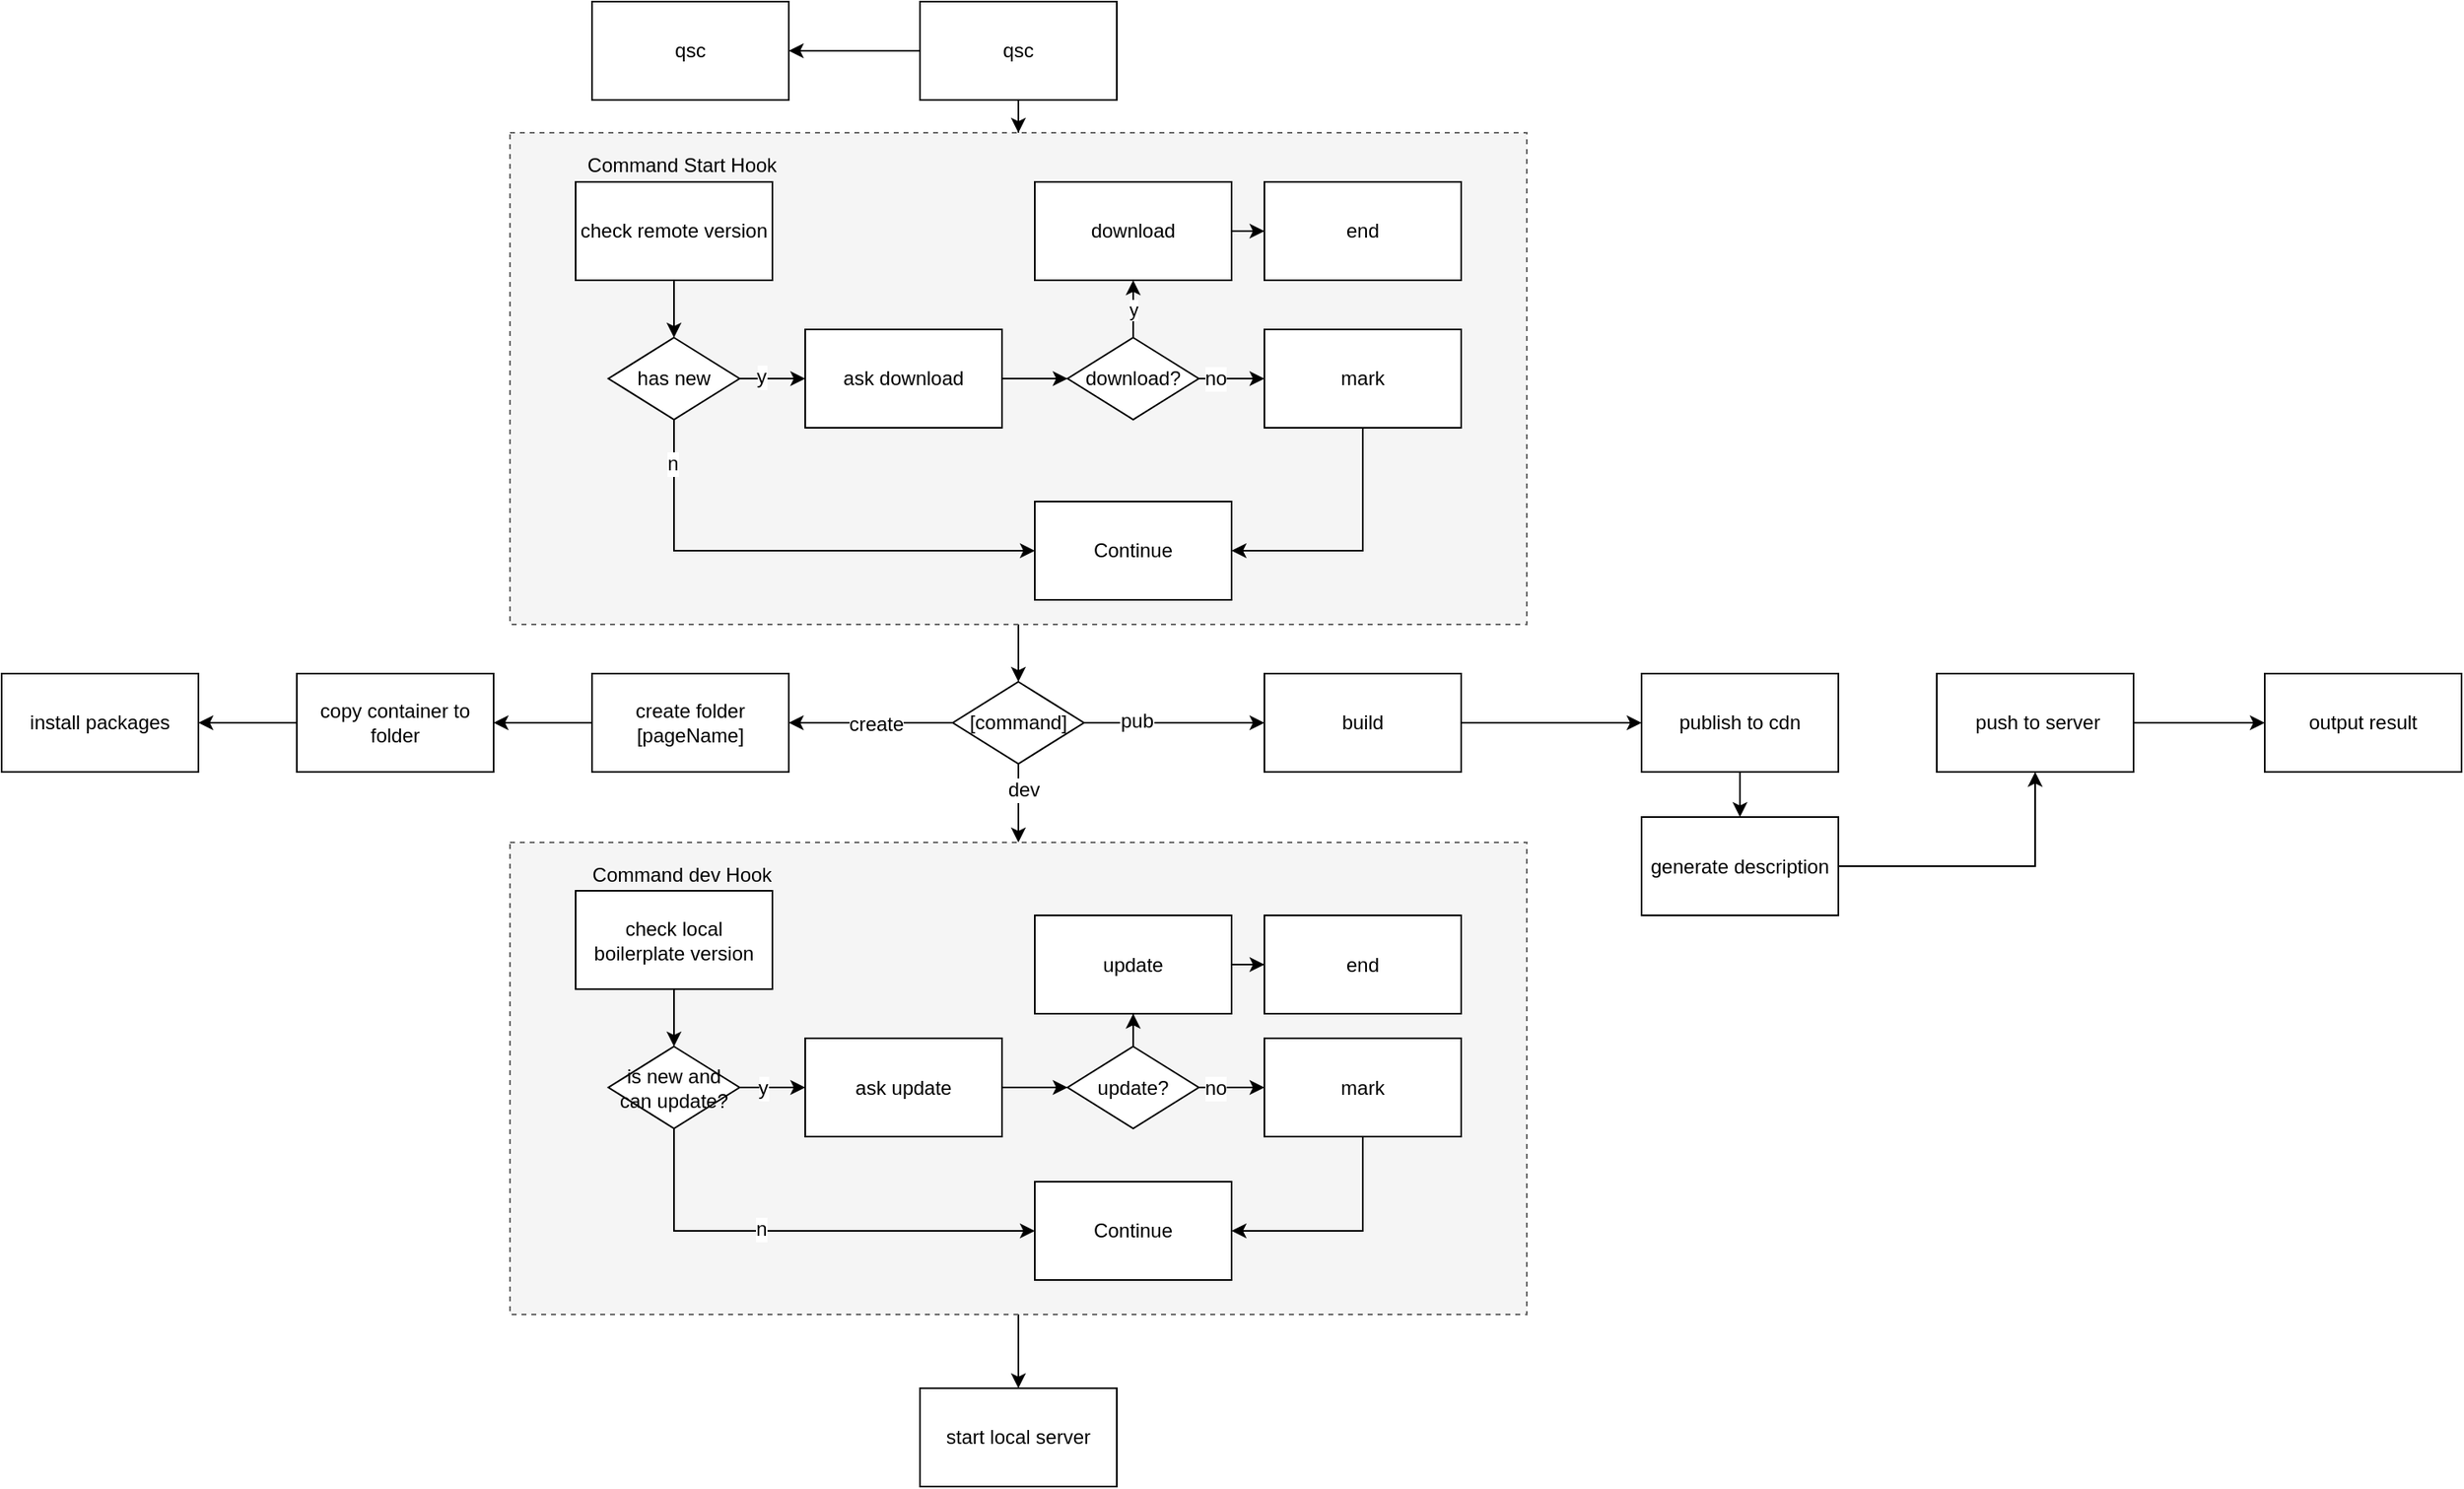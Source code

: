 <mxfile version="10.5.8" type="github"><diagram id="9HnD1wwJUqDl5QKhuVjT" name="Page-1"><mxGraphModel dx="1626" dy="520" grid="1" gridSize="10" guides="1" tooltips="1" connect="1" arrows="1" fold="1" page="1" pageScale="1" pageWidth="827" pageHeight="1169" math="0" shadow="0"><root><mxCell id="0"/><mxCell id="1" parent="0"/><mxCell id="zM5ZzbfLvYqRTOSYKwX8-62" value="" style="edgeStyle=orthogonalEdgeStyle;rounded=0;orthogonalLoop=1;jettySize=auto;html=1;" edge="1" parent="1" source="zM5ZzbfLvYqRTOSYKwX8-7" target="zM5ZzbfLvYqRTOSYKwX8-10"><mxGeometry relative="1" as="geometry"/></mxCell><mxCell id="zM5ZzbfLvYqRTOSYKwX8-7" value="copy container to folder" style="rounded=0;whiteSpace=wrap;html=1;" vertex="1" parent="1"><mxGeometry x="-50" y="680" width="120" height="60" as="geometry"/></mxCell><mxCell id="zM5ZzbfLvYqRTOSYKwX8-10" value="install packages" style="rounded=0;whiteSpace=wrap;html=1;" vertex="1" parent="1"><mxGeometry x="-230" y="680" width="120" height="60" as="geometry"/></mxCell><mxCell id="zM5ZzbfLvYqRTOSYKwX8-49" style="edgeStyle=orthogonalEdgeStyle;rounded=0;orthogonalLoop=1;jettySize=auto;html=1;" edge="1" parent="1" source="zM5ZzbfLvYqRTOSYKwX8-19" target="zM5ZzbfLvYqRTOSYKwX8-36"><mxGeometry relative="1" as="geometry"/></mxCell><mxCell id="zM5ZzbfLvYqRTOSYKwX8-52" value="" style="edgeStyle=orthogonalEdgeStyle;rounded=0;orthogonalLoop=1;jettySize=auto;html=1;" edge="1" parent="1" source="zM5ZzbfLvYqRTOSYKwX8-19" target="zM5ZzbfLvYqRTOSYKwX8-51"><mxGeometry relative="1" as="geometry"/></mxCell><mxCell id="zM5ZzbfLvYqRTOSYKwX8-19" value="qsc" style="rounded=0;whiteSpace=wrap;html=1;" vertex="1" parent="1"><mxGeometry x="330" y="270" width="120" height="60" as="geometry"/></mxCell><mxCell id="zM5ZzbfLvYqRTOSYKwX8-51" value="qsc" style="rounded=0;whiteSpace=wrap;html=1;" vertex="1" parent="1"><mxGeometry x="130" y="270" width="120" height="60" as="geometry"/></mxCell><mxCell id="zM5ZzbfLvYqRTOSYKwX8-23" style="edgeStyle=orthogonalEdgeStyle;rounded=0;orthogonalLoop=1;jettySize=auto;html=1;" edge="1" parent="1" source="zM5ZzbfLvYqRTOSYKwX8-20" target="zM5ZzbfLvYqRTOSYKwX8-22"><mxGeometry relative="1" as="geometry"/></mxCell><mxCell id="zM5ZzbfLvYqRTOSYKwX8-24" value="create" style="text;html=1;resizable=0;points=[];align=center;verticalAlign=middle;labelBackgroundColor=#ffffff;" vertex="1" connectable="0" parent="zM5ZzbfLvYqRTOSYKwX8-23"><mxGeometry x="-0.06" y="1" relative="1" as="geometry"><mxPoint as="offset"/></mxGeometry></mxCell><mxCell id="zM5ZzbfLvYqRTOSYKwX8-56" style="edgeStyle=orthogonalEdgeStyle;rounded=0;orthogonalLoop=1;jettySize=auto;html=1;" edge="1" parent="1" source="zM5ZzbfLvYqRTOSYKwX8-20" target="zM5ZzbfLvYqRTOSYKwX8-63"><mxGeometry relative="1" as="geometry"><mxPoint x="390" y="780" as="targetPoint"/></mxGeometry></mxCell><mxCell id="zM5ZzbfLvYqRTOSYKwX8-57" value="dev" style="text;html=1;resizable=0;points=[];align=center;verticalAlign=middle;labelBackgroundColor=#ffffff;" vertex="1" connectable="0" parent="zM5ZzbfLvYqRTOSYKwX8-56"><mxGeometry x="-0.333" y="3" relative="1" as="geometry"><mxPoint as="offset"/></mxGeometry></mxCell><mxCell id="zM5ZzbfLvYqRTOSYKwX8-90" value="" style="edgeStyle=orthogonalEdgeStyle;rounded=0;orthogonalLoop=1;jettySize=auto;html=1;" edge="1" parent="1" source="zM5ZzbfLvYqRTOSYKwX8-20" target="zM5ZzbfLvYqRTOSYKwX8-91"><mxGeometry relative="1" as="geometry"><mxPoint x="510" y="710" as="targetPoint"/></mxGeometry></mxCell><mxCell id="zM5ZzbfLvYqRTOSYKwX8-92" value="pub" style="text;html=1;resizable=0;points=[];align=center;verticalAlign=middle;labelBackgroundColor=#ffffff;" vertex="1" connectable="0" parent="zM5ZzbfLvYqRTOSYKwX8-90"><mxGeometry x="-0.753" y="1" relative="1" as="geometry"><mxPoint x="18" as="offset"/></mxGeometry></mxCell><mxCell id="zM5ZzbfLvYqRTOSYKwX8-20" value="[command]" style="rhombus;whiteSpace=wrap;html=1;" vertex="1" parent="1"><mxGeometry x="350" y="685" width="80" height="50" as="geometry"/></mxCell><mxCell id="zM5ZzbfLvYqRTOSYKwX8-53" style="edgeStyle=orthogonalEdgeStyle;rounded=0;orthogonalLoop=1;jettySize=auto;html=1;" edge="1" parent="1" source="zM5ZzbfLvYqRTOSYKwX8-22" target="zM5ZzbfLvYqRTOSYKwX8-7"><mxGeometry relative="1" as="geometry"/></mxCell><mxCell id="zM5ZzbfLvYqRTOSYKwX8-22" value="create folder [pageName]" style="rounded=0;whiteSpace=wrap;html=1;" vertex="1" parent="1"><mxGeometry x="130" y="680" width="120" height="60" as="geometry"/></mxCell><mxCell id="zM5ZzbfLvYqRTOSYKwX8-40" style="edgeStyle=orthogonalEdgeStyle;rounded=0;orthogonalLoop=1;jettySize=auto;html=1;" edge="1" parent="1" source="zM5ZzbfLvYqRTOSYKwX8-36" target="zM5ZzbfLvYqRTOSYKwX8-20"><mxGeometry relative="1" as="geometry"/></mxCell><mxCell id="zM5ZzbfLvYqRTOSYKwX8-36" value="" style="rounded=0;whiteSpace=wrap;html=1;fillColor=#f5f5f5;strokeColor=#666666;fontColor=#333333;dashed=1;" vertex="1" parent="1"><mxGeometry x="80" y="350" width="620" height="300" as="geometry"/></mxCell><mxCell id="zM5ZzbfLvYqRTOSYKwX8-32" style="edgeStyle=orthogonalEdgeStyle;rounded=0;orthogonalLoop=1;jettySize=auto;html=1;" edge="1" parent="1" source="zM5ZzbfLvYqRTOSYKwX8-29" target="zM5ZzbfLvYqRTOSYKwX8-31"><mxGeometry relative="1" as="geometry"/></mxCell><mxCell id="zM5ZzbfLvYqRTOSYKwX8-29" value="check remote version" style="rounded=0;whiteSpace=wrap;html=1;" vertex="1" parent="1"><mxGeometry x="120" y="380" width="120" height="60" as="geometry"/></mxCell><mxCell id="zM5ZzbfLvYqRTOSYKwX8-34" value="" style="edgeStyle=orthogonalEdgeStyle;rounded=0;orthogonalLoop=1;jettySize=auto;html=1;" edge="1" parent="1" source="zM5ZzbfLvYqRTOSYKwX8-31" target="zM5ZzbfLvYqRTOSYKwX8-33"><mxGeometry relative="1" as="geometry"/></mxCell><mxCell id="zM5ZzbfLvYqRTOSYKwX8-81" value="y" style="text;html=1;resizable=0;points=[];align=center;verticalAlign=middle;labelBackgroundColor=#ffffff;" vertex="1" connectable="0" parent="zM5ZzbfLvYqRTOSYKwX8-34"><mxGeometry x="-0.35" y="1" relative="1" as="geometry"><mxPoint as="offset"/></mxGeometry></mxCell><mxCell id="zM5ZzbfLvYqRTOSYKwX8-79" style="edgeStyle=orthogonalEdgeStyle;rounded=0;orthogonalLoop=1;jettySize=auto;html=1;entryX=0;entryY=0.5;entryDx=0;entryDy=0;" edge="1" parent="1" source="zM5ZzbfLvYqRTOSYKwX8-31" target="zM5ZzbfLvYqRTOSYKwX8-41"><mxGeometry relative="1" as="geometry"><Array as="points"><mxPoint x="180" y="605"/></Array></mxGeometry></mxCell><mxCell id="zM5ZzbfLvYqRTOSYKwX8-80" value="n" style="text;html=1;resizable=0;points=[];align=center;verticalAlign=middle;labelBackgroundColor=#ffffff;" vertex="1" connectable="0" parent="zM5ZzbfLvYqRTOSYKwX8-79"><mxGeometry x="-0.82" y="-1" relative="1" as="geometry"><mxPoint as="offset"/></mxGeometry></mxCell><mxCell id="zM5ZzbfLvYqRTOSYKwX8-31" value="has new" style="rhombus;whiteSpace=wrap;html=1;" vertex="1" parent="1"><mxGeometry x="140" y="475" width="80" height="50" as="geometry"/></mxCell><mxCell id="zM5ZzbfLvYqRTOSYKwX8-33" value="ask download" style="rounded=0;whiteSpace=wrap;html=1;" vertex="1" parent="1"><mxGeometry x="260" y="470" width="120" height="60" as="geometry"/></mxCell><mxCell id="zM5ZzbfLvYqRTOSYKwX8-47" value="y" style="edgeStyle=orthogonalEdgeStyle;rounded=0;orthogonalLoop=1;jettySize=auto;html=1;" edge="1" parent="1" source="zM5ZzbfLvYqRTOSYKwX8-38" target="zM5ZzbfLvYqRTOSYKwX8-46"><mxGeometry relative="1" as="geometry"/></mxCell><mxCell id="zM5ZzbfLvYqRTOSYKwX8-38" value="download?" style="rhombus;whiteSpace=wrap;html=1;" vertex="1" parent="1"><mxGeometry x="420" y="475" width="80" height="50" as="geometry"/></mxCell><mxCell id="zM5ZzbfLvYqRTOSYKwX8-41" value="Continue" style="rounded=0;whiteSpace=wrap;html=1;" vertex="1" parent="1"><mxGeometry x="400" y="575" width="120" height="60" as="geometry"/></mxCell><mxCell id="zM5ZzbfLvYqRTOSYKwX8-42" value="" style="endArrow=classic;html=1;exitX=1;exitY=0.5;exitDx=0;exitDy=0;" edge="1" parent="1" source="zM5ZzbfLvYqRTOSYKwX8-33" target="zM5ZzbfLvYqRTOSYKwX8-38"><mxGeometry width="50" height="50" relative="1" as="geometry"><mxPoint x="400" y="435" as="sourcePoint"/><mxPoint x="450" y="385" as="targetPoint"/></mxGeometry></mxCell><mxCell id="zM5ZzbfLvYqRTOSYKwX8-43" value="" style="endArrow=classic;html=1;" edge="1" parent="1" source="zM5ZzbfLvYqRTOSYKwX8-38" target="zM5ZzbfLvYqRTOSYKwX8-83"><mxGeometry width="50" height="50" relative="1" as="geometry"><mxPoint x="390" y="510" as="sourcePoint"/><mxPoint x="430" y="510" as="targetPoint"/></mxGeometry></mxCell><mxCell id="zM5ZzbfLvYqRTOSYKwX8-44" value="no" style="text;html=1;resizable=0;points=[];align=center;verticalAlign=middle;labelBackgroundColor=#ffffff;" vertex="1" connectable="0" parent="zM5ZzbfLvYqRTOSYKwX8-43"><mxGeometry x="-0.4" y="2" relative="1" as="geometry"><mxPoint x="-2" y="2" as="offset"/></mxGeometry></mxCell><mxCell id="zM5ZzbfLvYqRTOSYKwX8-45" value="end" style="rounded=0;whiteSpace=wrap;html=1;" vertex="1" parent="1"><mxGeometry x="540" y="380" width="120" height="60" as="geometry"/></mxCell><mxCell id="zM5ZzbfLvYqRTOSYKwX8-48" style="edgeStyle=orthogonalEdgeStyle;rounded=0;orthogonalLoop=1;jettySize=auto;html=1;" edge="1" parent="1" source="zM5ZzbfLvYqRTOSYKwX8-46" target="zM5ZzbfLvYqRTOSYKwX8-45"><mxGeometry relative="1" as="geometry"/></mxCell><mxCell id="zM5ZzbfLvYqRTOSYKwX8-46" value="download" style="rounded=0;whiteSpace=wrap;html=1;" vertex="1" parent="1"><mxGeometry x="400" y="380" width="120" height="60" as="geometry"/></mxCell><mxCell id="zM5ZzbfLvYqRTOSYKwX8-50" value="Command Start Hook" style="text;html=1;strokeColor=none;fillColor=none;align=center;verticalAlign=middle;whiteSpace=wrap;rounded=0;dashed=1;" vertex="1" parent="1"><mxGeometry x="110" y="360" width="150" height="20" as="geometry"/></mxCell><mxCell id="zM5ZzbfLvYqRTOSYKwX8-96" value="" style="edgeStyle=orthogonalEdgeStyle;rounded=0;orthogonalLoop=1;jettySize=auto;html=1;" edge="1" parent="1" source="zM5ZzbfLvYqRTOSYKwX8-63" target="zM5ZzbfLvYqRTOSYKwX8-95"><mxGeometry relative="1" as="geometry"/></mxCell><mxCell id="zM5ZzbfLvYqRTOSYKwX8-63" value="" style="rounded=0;whiteSpace=wrap;html=1;fillColor=#f5f5f5;strokeColor=#666666;fontColor=#333333;dashed=1;" vertex="1" parent="1"><mxGeometry x="80" y="783" width="620" height="288" as="geometry"/></mxCell><mxCell id="zM5ZzbfLvYqRTOSYKwX8-64" style="edgeStyle=orthogonalEdgeStyle;rounded=0;orthogonalLoop=1;jettySize=auto;html=1;" edge="1" parent="1" source="zM5ZzbfLvYqRTOSYKwX8-65" target="zM5ZzbfLvYqRTOSYKwX8-67"><mxGeometry relative="1" as="geometry"/></mxCell><mxCell id="zM5ZzbfLvYqRTOSYKwX8-65" value="check local boilerplate version" style="rounded=0;whiteSpace=wrap;html=1;" vertex="1" parent="1"><mxGeometry x="120" y="812.5" width="120" height="60" as="geometry"/></mxCell><mxCell id="zM5ZzbfLvYqRTOSYKwX8-66" value="" style="edgeStyle=orthogonalEdgeStyle;rounded=0;orthogonalLoop=1;jettySize=auto;html=1;" edge="1" parent="1" source="zM5ZzbfLvYqRTOSYKwX8-67" target="zM5ZzbfLvYqRTOSYKwX8-68"><mxGeometry relative="1" as="geometry"/></mxCell><mxCell id="zM5ZzbfLvYqRTOSYKwX8-87" value="y" style="text;html=1;resizable=0;points=[];align=center;verticalAlign=middle;labelBackgroundColor=#ffffff;" vertex="1" connectable="0" parent="zM5ZzbfLvYqRTOSYKwX8-66"><mxGeometry x="-0.3" y="1" relative="1" as="geometry"><mxPoint y="1" as="offset"/></mxGeometry></mxCell><mxCell id="zM5ZzbfLvYqRTOSYKwX8-86" style="edgeStyle=orthogonalEdgeStyle;rounded=0;orthogonalLoop=1;jettySize=auto;html=1;entryX=0;entryY=0.5;entryDx=0;entryDy=0;" edge="1" parent="1" source="zM5ZzbfLvYqRTOSYKwX8-67" target="zM5ZzbfLvYqRTOSYKwX8-82"><mxGeometry relative="1" as="geometry"><Array as="points"><mxPoint x="180" y="1020"/></Array></mxGeometry></mxCell><mxCell id="zM5ZzbfLvYqRTOSYKwX8-88" value="n" style="text;html=1;resizable=0;points=[];align=center;verticalAlign=middle;labelBackgroundColor=#ffffff;" vertex="1" connectable="0" parent="zM5ZzbfLvYqRTOSYKwX8-86"><mxGeometry x="-0.189" y="1" relative="1" as="geometry"><mxPoint x="1" as="offset"/></mxGeometry></mxCell><mxCell id="zM5ZzbfLvYqRTOSYKwX8-67" value="is new and can update?" style="rhombus;whiteSpace=wrap;html=1;" vertex="1" parent="1"><mxGeometry x="140" y="907.5" width="80" height="50" as="geometry"/></mxCell><mxCell id="zM5ZzbfLvYqRTOSYKwX8-68" value="ask update" style="rounded=0;whiteSpace=wrap;html=1;" vertex="1" parent="1"><mxGeometry x="260" y="902.5" width="120" height="60" as="geometry"/></mxCell><mxCell id="zM5ZzbfLvYqRTOSYKwX8-69" style="edgeStyle=orthogonalEdgeStyle;rounded=0;orthogonalLoop=1;jettySize=auto;html=1;" edge="1" parent="1" source="zM5ZzbfLvYqRTOSYKwX8-70" target="zM5ZzbfLvYqRTOSYKwX8-77"><mxGeometry relative="1" as="geometry"/></mxCell><mxCell id="zM5ZzbfLvYqRTOSYKwX8-70" value="update?" style="rhombus;whiteSpace=wrap;html=1;" vertex="1" parent="1"><mxGeometry x="420" y="907.5" width="80" height="50" as="geometry"/></mxCell><mxCell id="zM5ZzbfLvYqRTOSYKwX8-85" style="edgeStyle=orthogonalEdgeStyle;rounded=0;orthogonalLoop=1;jettySize=auto;html=1;entryX=1;entryY=0.5;entryDx=0;entryDy=0;" edge="1" parent="1" source="zM5ZzbfLvYqRTOSYKwX8-71" target="zM5ZzbfLvYqRTOSYKwX8-82"><mxGeometry relative="1" as="geometry"><Array as="points"><mxPoint x="600" y="1020"/></Array></mxGeometry></mxCell><mxCell id="zM5ZzbfLvYqRTOSYKwX8-71" value="mark" style="rounded=0;whiteSpace=wrap;html=1;" vertex="1" parent="1"><mxGeometry x="540" y="902.5" width="120" height="60" as="geometry"/></mxCell><mxCell id="zM5ZzbfLvYqRTOSYKwX8-72" value="" style="endArrow=classic;html=1;exitX=1;exitY=0.5;exitDx=0;exitDy=0;" edge="1" parent="1" source="zM5ZzbfLvYqRTOSYKwX8-68" target="zM5ZzbfLvYqRTOSYKwX8-70"><mxGeometry width="50" height="50" relative="1" as="geometry"><mxPoint x="400" y="867.5" as="sourcePoint"/><mxPoint x="450" y="817.5" as="targetPoint"/></mxGeometry></mxCell><mxCell id="zM5ZzbfLvYqRTOSYKwX8-73" value="" style="endArrow=classic;html=1;" edge="1" parent="1" source="zM5ZzbfLvYqRTOSYKwX8-70" target="zM5ZzbfLvYqRTOSYKwX8-71"><mxGeometry width="50" height="50" relative="1" as="geometry"><mxPoint x="390" y="942.5" as="sourcePoint"/><mxPoint x="430" y="942.5" as="targetPoint"/></mxGeometry></mxCell><mxCell id="zM5ZzbfLvYqRTOSYKwX8-74" value="no" style="text;html=1;resizable=0;points=[];align=center;verticalAlign=middle;labelBackgroundColor=#ffffff;" vertex="1" connectable="0" parent="zM5ZzbfLvYqRTOSYKwX8-73"><mxGeometry x="-0.4" y="2" relative="1" as="geometry"><mxPoint x="-2" y="2" as="offset"/></mxGeometry></mxCell><mxCell id="zM5ZzbfLvYqRTOSYKwX8-75" value="end" style="rounded=0;whiteSpace=wrap;html=1;" vertex="1" parent="1"><mxGeometry x="540" y="827.5" width="120" height="60" as="geometry"/></mxCell><mxCell id="zM5ZzbfLvYqRTOSYKwX8-76" style="edgeStyle=orthogonalEdgeStyle;rounded=0;orthogonalLoop=1;jettySize=auto;html=1;" edge="1" parent="1" source="zM5ZzbfLvYqRTOSYKwX8-77" target="zM5ZzbfLvYqRTOSYKwX8-75"><mxGeometry relative="1" as="geometry"/></mxCell><mxCell id="zM5ZzbfLvYqRTOSYKwX8-77" value="update" style="rounded=0;whiteSpace=wrap;html=1;" vertex="1" parent="1"><mxGeometry x="400" y="827.5" width="120" height="60" as="geometry"/></mxCell><mxCell id="zM5ZzbfLvYqRTOSYKwX8-78" value="Command dev Hook" style="text;html=1;strokeColor=none;fillColor=none;align=center;verticalAlign=middle;whiteSpace=wrap;rounded=0;dashed=1;" vertex="1" parent="1"><mxGeometry x="110" y="792.5" width="150" height="20" as="geometry"/></mxCell><mxCell id="zM5ZzbfLvYqRTOSYKwX8-82" value="Continue" style="rounded=0;whiteSpace=wrap;html=1;" vertex="1" parent="1"><mxGeometry x="400" y="990" width="120" height="60" as="geometry"/></mxCell><mxCell id="zM5ZzbfLvYqRTOSYKwX8-84" style="edgeStyle=orthogonalEdgeStyle;rounded=0;orthogonalLoop=1;jettySize=auto;html=1;" edge="1" parent="1" source="zM5ZzbfLvYqRTOSYKwX8-83" target="zM5ZzbfLvYqRTOSYKwX8-41"><mxGeometry relative="1" as="geometry"><Array as="points"><mxPoint x="600" y="605"/></Array></mxGeometry></mxCell><mxCell id="zM5ZzbfLvYqRTOSYKwX8-83" value="mark" style="rounded=0;whiteSpace=wrap;html=1;" vertex="1" parent="1"><mxGeometry x="540" y="470" width="120" height="60" as="geometry"/></mxCell><mxCell id="zM5ZzbfLvYqRTOSYKwX8-98" style="edgeStyle=orthogonalEdgeStyle;rounded=0;orthogonalLoop=1;jettySize=auto;html=1;" edge="1" parent="1" source="zM5ZzbfLvYqRTOSYKwX8-91" target="zM5ZzbfLvYqRTOSYKwX8-97"><mxGeometry relative="1" as="geometry"/></mxCell><mxCell id="zM5ZzbfLvYqRTOSYKwX8-91" value="build" style="rounded=0;whiteSpace=wrap;html=1;" vertex="1" parent="1"><mxGeometry x="540" y="680" width="120" height="60" as="geometry"/></mxCell><mxCell id="zM5ZzbfLvYqRTOSYKwX8-95" value="start local server" style="rounded=0;whiteSpace=wrap;html=1;" vertex="1" parent="1"><mxGeometry x="330" y="1116" width="120" height="60" as="geometry"/></mxCell><mxCell id="zM5ZzbfLvYqRTOSYKwX8-100" value="" style="edgeStyle=orthogonalEdgeStyle;rounded=0;orthogonalLoop=1;jettySize=auto;html=1;" edge="1" parent="1" source="zM5ZzbfLvYqRTOSYKwX8-97" target="zM5ZzbfLvYqRTOSYKwX8-99"><mxGeometry relative="1" as="geometry"/></mxCell><mxCell id="zM5ZzbfLvYqRTOSYKwX8-97" value="publish to cdn" style="rounded=0;whiteSpace=wrap;html=1;" vertex="1" parent="1"><mxGeometry x="770" y="680" width="120" height="60" as="geometry"/></mxCell><mxCell id="zM5ZzbfLvYqRTOSYKwX8-102" value="" style="edgeStyle=orthogonalEdgeStyle;rounded=0;orthogonalLoop=1;jettySize=auto;html=1;" edge="1" parent="1" source="zM5ZzbfLvYqRTOSYKwX8-99" target="zM5ZzbfLvYqRTOSYKwX8-101"><mxGeometry relative="1" as="geometry"/></mxCell><mxCell id="zM5ZzbfLvYqRTOSYKwX8-99" value="generate description" style="rounded=0;whiteSpace=wrap;html=1;" vertex="1" parent="1"><mxGeometry x="770" y="767.5" width="120" height="60" as="geometry"/></mxCell><mxCell id="zM5ZzbfLvYqRTOSYKwX8-105" style="edgeStyle=orthogonalEdgeStyle;rounded=0;orthogonalLoop=1;jettySize=auto;html=1;" edge="1" parent="1" source="zM5ZzbfLvYqRTOSYKwX8-101" target="zM5ZzbfLvYqRTOSYKwX8-109"><mxGeometry relative="1" as="geometry"><mxPoint x="1350" y="710" as="targetPoint"/></mxGeometry></mxCell><mxCell id="zM5ZzbfLvYqRTOSYKwX8-101" value="&amp;nbsp;push to server" style="rounded=0;whiteSpace=wrap;html=1;" vertex="1" parent="1"><mxGeometry x="950" y="680" width="120" height="60" as="geometry"/></mxCell><mxCell id="zM5ZzbfLvYqRTOSYKwX8-109" value="output result" style="rounded=0;whiteSpace=wrap;html=1;" vertex="1" parent="1"><mxGeometry x="1150" y="680" width="120" height="60" as="geometry"/></mxCell></root></mxGraphModel></diagram></mxfile>
